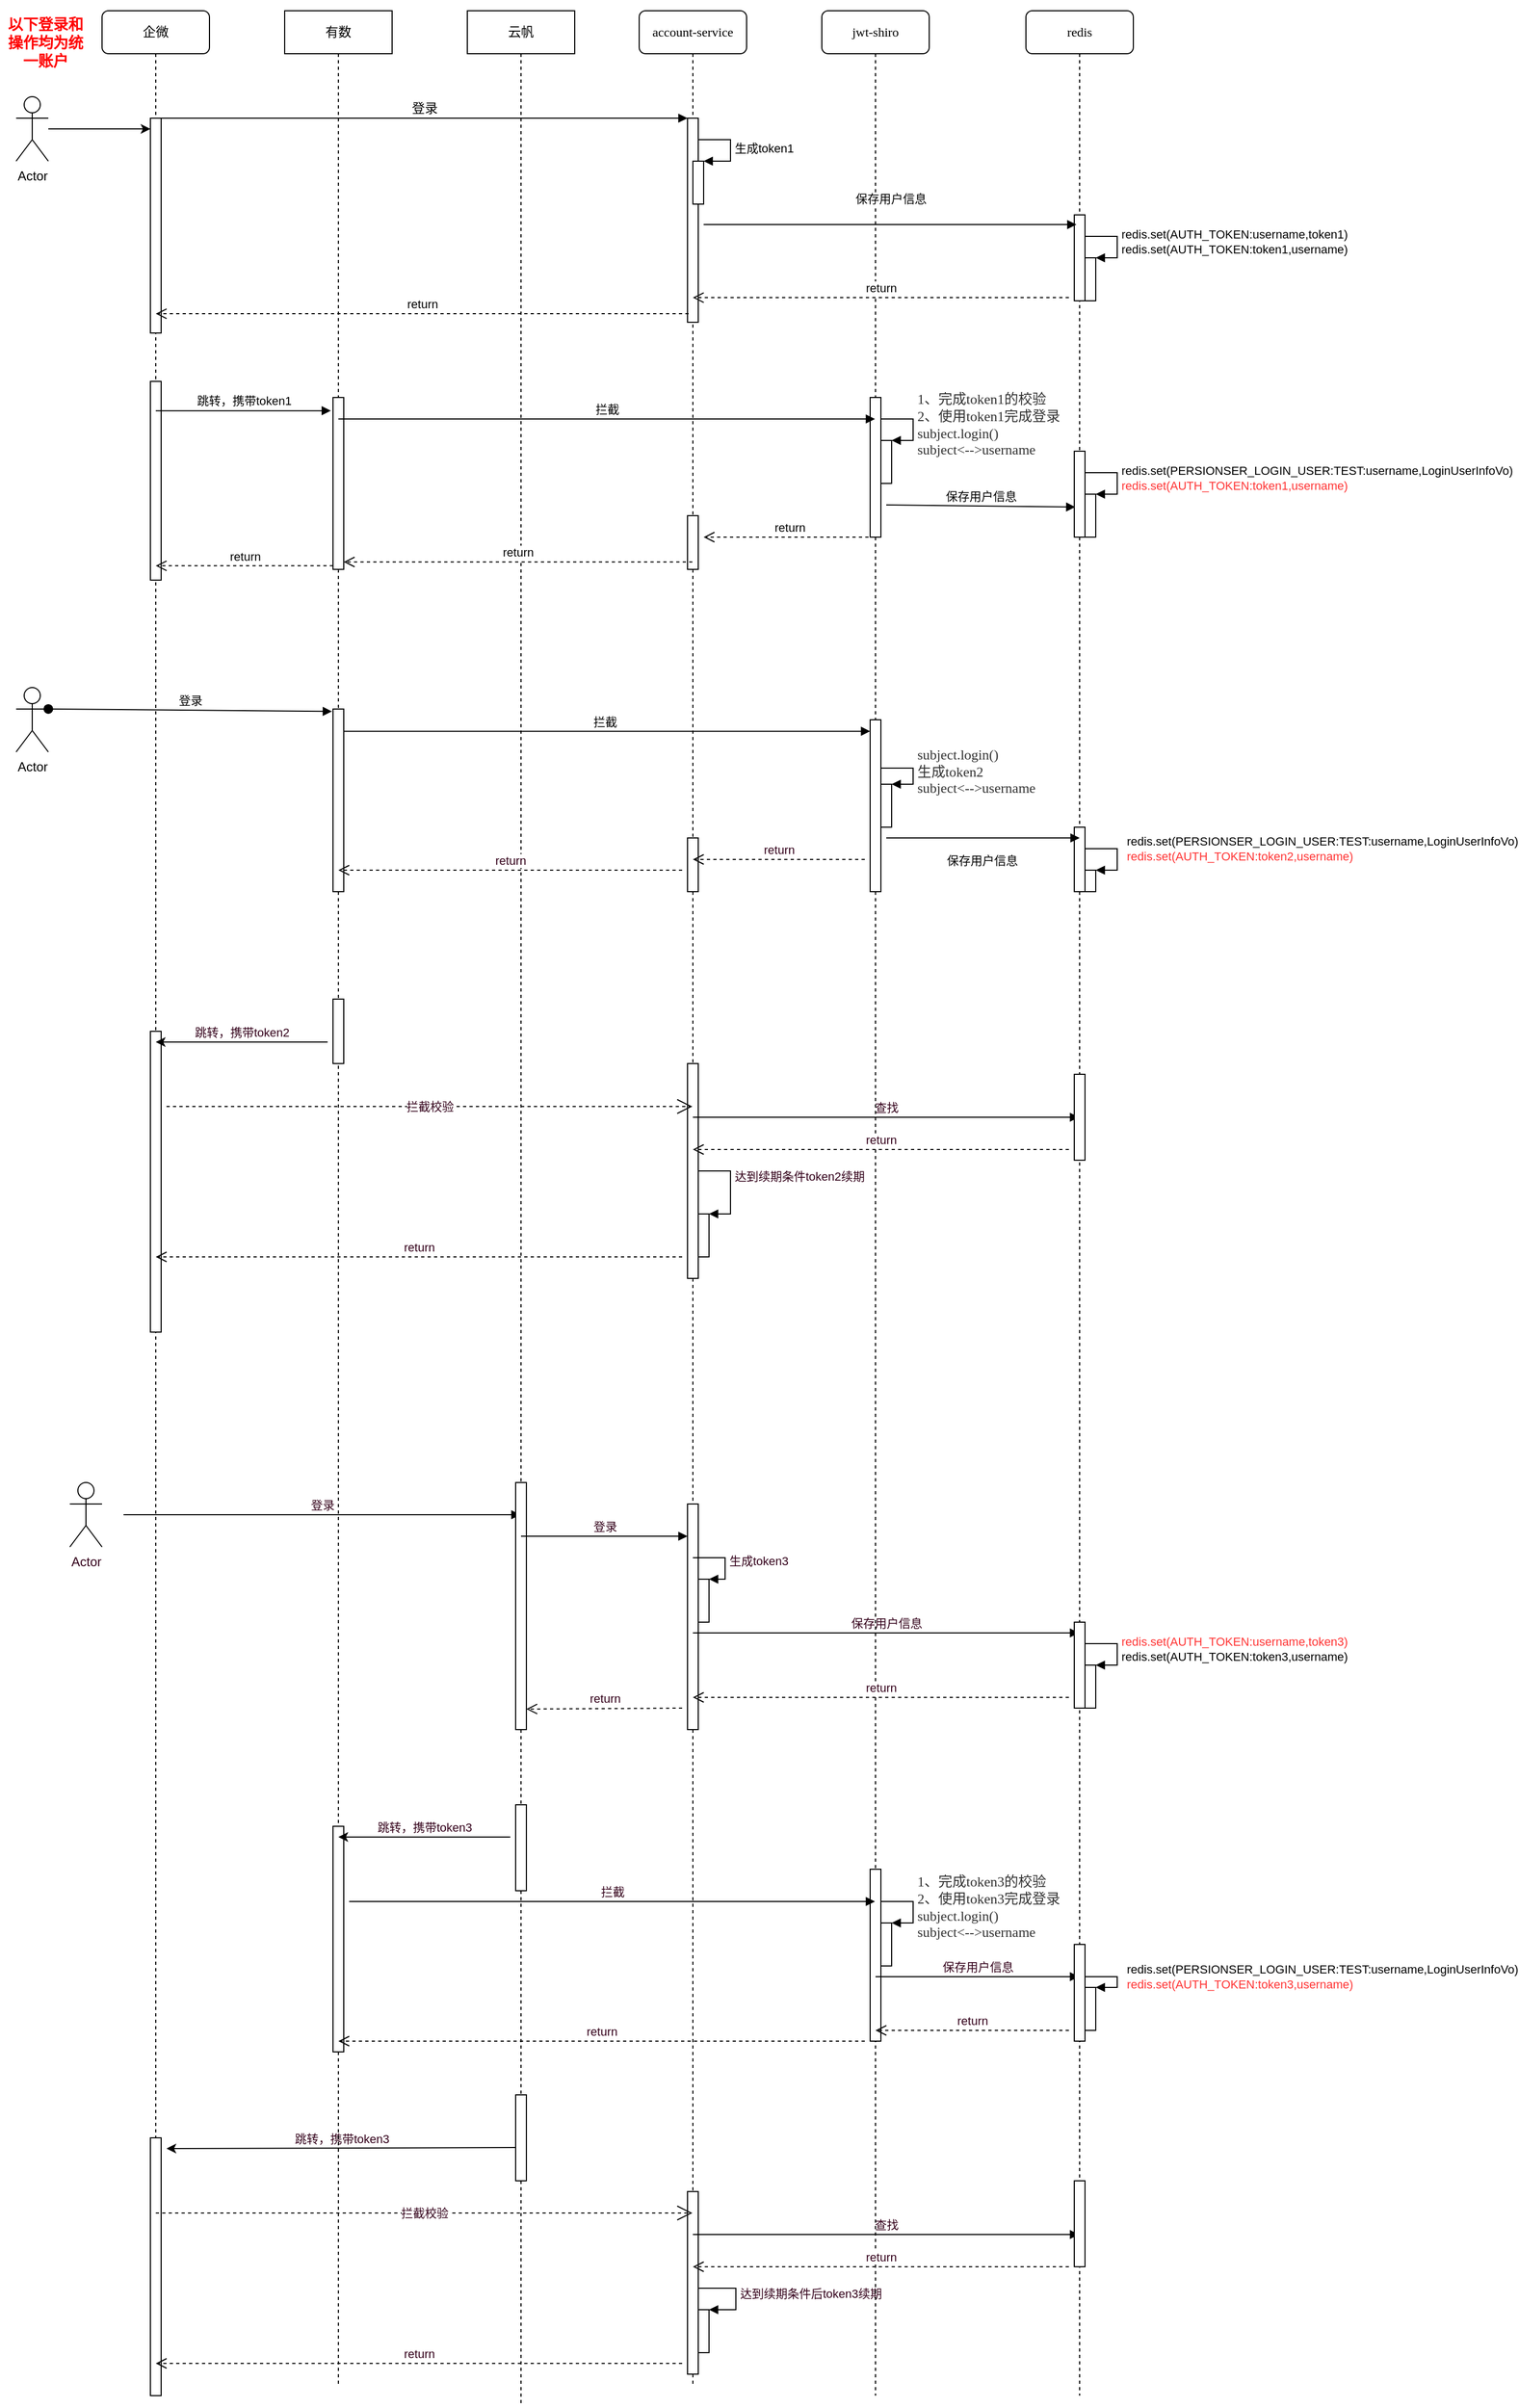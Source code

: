 <mxfile version="20.1.1" type="github">
  <diagram name="Page-1" id="13e1069c-82ec-6db2-03f1-153e76fe0fe0">
    <mxGraphModel dx="1185" dy="635" grid="1" gridSize="10" guides="1" tooltips="1" connect="1" arrows="1" fold="1" page="1" pageScale="1" pageWidth="1100" pageHeight="850" background="none" math="0" shadow="0">
      <root>
        <mxCell id="0" />
        <mxCell id="1" parent="0" />
        <mxCell id="7baba1c4bc27f4b0-2" value="account-service" style="shape=umlLifeline;perimeter=lifelinePerimeter;whiteSpace=wrap;html=1;container=1;collapsible=0;recursiveResize=0;outlineConnect=0;rounded=1;shadow=0;comic=0;labelBackgroundColor=none;strokeWidth=1;fontFamily=Verdana;fontSize=12;align=center;" parent="1" vertex="1">
          <mxGeometry x="600" y="80" width="100" height="2210" as="geometry" />
        </mxCell>
        <mxCell id="7baba1c4bc27f4b0-10" value="" style="html=1;points=[];perimeter=orthogonalPerimeter;rounded=0;shadow=0;comic=0;labelBackgroundColor=none;strokeWidth=1;fontFamily=Verdana;fontSize=12;align=center;" parent="7baba1c4bc27f4b0-2" vertex="1">
          <mxGeometry x="45" y="100" width="10" height="190" as="geometry" />
        </mxCell>
        <mxCell id="cbWRRwvguoUadpIohgbS-17" value="" style="html=1;points=[];perimeter=orthogonalPerimeter;" vertex="1" parent="7baba1c4bc27f4b0-2">
          <mxGeometry x="45" y="770" width="10" height="50" as="geometry" />
        </mxCell>
        <mxCell id="cbWRRwvguoUadpIohgbS-37" value="" style="html=1;points=[];perimeter=orthogonalPerimeter;" vertex="1" parent="7baba1c4bc27f4b0-2">
          <mxGeometry x="50" y="140" width="10" height="40" as="geometry" />
        </mxCell>
        <mxCell id="cbWRRwvguoUadpIohgbS-38" value="生成token1" style="edgeStyle=orthogonalEdgeStyle;html=1;align=left;spacingLeft=2;endArrow=block;rounded=0;entryX=1;entryY=0;" edge="1" target="cbWRRwvguoUadpIohgbS-37" parent="7baba1c4bc27f4b0-2">
          <mxGeometry relative="1" as="geometry">
            <mxPoint x="55" y="120" as="sourcePoint" />
            <Array as="points">
              <mxPoint x="85" y="120" />
            </Array>
          </mxGeometry>
        </mxCell>
        <mxCell id="cbWRRwvguoUadpIohgbS-54" value="" style="html=1;points=[];perimeter=orthogonalPerimeter;" vertex="1" parent="7baba1c4bc27f4b0-2">
          <mxGeometry x="45" y="470" width="10" height="50" as="geometry" />
        </mxCell>
        <mxCell id="cbWRRwvguoUadpIohgbS-68" value="" style="html=1;points=[];perimeter=orthogonalPerimeter;fontColor=#33001A;" vertex="1" parent="7baba1c4bc27f4b0-2">
          <mxGeometry x="45" y="980" width="10" height="200" as="geometry" />
        </mxCell>
        <mxCell id="cbWRRwvguoUadpIohgbS-71" value="查找" style="html=1;verticalAlign=bottom;endArrow=block;rounded=1;fontColor=#33001A;" edge="1" parent="7baba1c4bc27f4b0-2" target="7baba1c4bc27f4b0-4">
          <mxGeometry width="80" relative="1" as="geometry">
            <mxPoint x="50" y="1030" as="sourcePoint" />
            <mxPoint x="130" y="1030" as="targetPoint" />
          </mxGeometry>
        </mxCell>
        <mxCell id="cbWRRwvguoUadpIohgbS-73" value="" style="html=1;points=[];perimeter=orthogonalPerimeter;fontColor=#33001A;" vertex="1" parent="7baba1c4bc27f4b0-2">
          <mxGeometry x="55" y="1120" width="10" height="40" as="geometry" />
        </mxCell>
        <mxCell id="cbWRRwvguoUadpIohgbS-79" value="" style="html=1;points=[];perimeter=orthogonalPerimeter;fontColor=#33001A;" vertex="1" parent="7baba1c4bc27f4b0-2">
          <mxGeometry x="45" y="1390" width="10" height="210" as="geometry" />
        </mxCell>
        <mxCell id="cbWRRwvguoUadpIohgbS-81" value="" style="html=1;points=[];perimeter=orthogonalPerimeter;fontColor=#33001A;" vertex="1" parent="7baba1c4bc27f4b0-2">
          <mxGeometry x="55" y="1460" width="10" height="40" as="geometry" />
        </mxCell>
        <mxCell id="cbWRRwvguoUadpIohgbS-82" value="生成token3" style="edgeStyle=orthogonalEdgeStyle;html=1;align=left;spacingLeft=2;endArrow=block;rounded=0;entryX=1;entryY=0;fontColor=#33001A;" edge="1" target="cbWRRwvguoUadpIohgbS-81" parent="7baba1c4bc27f4b0-2">
          <mxGeometry relative="1" as="geometry">
            <mxPoint x="50" y="1440" as="sourcePoint" />
            <Array as="points">
              <mxPoint x="80" y="1440" />
            </Array>
          </mxGeometry>
        </mxCell>
        <mxCell id="cbWRRwvguoUadpIohgbS-84" value="保存用户信息" style="html=1;verticalAlign=bottom;endArrow=block;rounded=1;fontColor=#33001A;" edge="1" parent="7baba1c4bc27f4b0-2" target="7baba1c4bc27f4b0-4">
          <mxGeometry width="80" relative="1" as="geometry">
            <mxPoint x="50" y="1510" as="sourcePoint" />
            <mxPoint x="130" y="1510" as="targetPoint" />
          </mxGeometry>
        </mxCell>
        <mxCell id="cbWRRwvguoUadpIohgbS-105" value="" style="html=1;points=[];perimeter=orthogonalPerimeter;fontColor=#33001A;" vertex="1" parent="7baba1c4bc27f4b0-2">
          <mxGeometry x="45" y="2030" width="10" height="170" as="geometry" />
        </mxCell>
        <mxCell id="cbWRRwvguoUadpIohgbS-113" value="查找" style="html=1;verticalAlign=bottom;endArrow=block;rounded=1;fontColor=#33001A;" edge="1" parent="7baba1c4bc27f4b0-2" target="7baba1c4bc27f4b0-4">
          <mxGeometry width="80" relative="1" as="geometry">
            <mxPoint x="50" y="2070" as="sourcePoint" />
            <mxPoint x="130" y="2070" as="targetPoint" />
          </mxGeometry>
        </mxCell>
        <mxCell id="cbWRRwvguoUadpIohgbS-115" value="" style="html=1;points=[];perimeter=orthogonalPerimeter;fontColor=#33001A;" vertex="1" parent="7baba1c4bc27f4b0-2">
          <mxGeometry x="55" y="2140" width="10" height="40" as="geometry" />
        </mxCell>
        <mxCell id="cbWRRwvguoUadpIohgbS-116" value="达到续期条件后token3续期" style="edgeStyle=orthogonalEdgeStyle;html=1;align=left;spacingLeft=2;endArrow=block;rounded=0;entryX=1;entryY=0;fontColor=#33001A;" edge="1" target="cbWRRwvguoUadpIohgbS-115" parent="7baba1c4bc27f4b0-2" source="cbWRRwvguoUadpIohgbS-105">
          <mxGeometry relative="1" as="geometry">
            <mxPoint x="60" y="2120" as="sourcePoint" />
            <Array as="points">
              <mxPoint x="90" y="2120" />
              <mxPoint x="90" y="2140" />
            </Array>
          </mxGeometry>
        </mxCell>
        <mxCell id="7baba1c4bc27f4b0-3" value="jwt-shiro" style="shape=umlLifeline;perimeter=lifelinePerimeter;whiteSpace=wrap;html=1;container=1;collapsible=0;recursiveResize=0;outlineConnect=0;rounded=1;shadow=0;comic=0;labelBackgroundColor=none;strokeWidth=1;fontFamily=Verdana;fontSize=12;align=center;" parent="1" vertex="1">
          <mxGeometry x="770" y="80" width="100" height="2220" as="geometry" />
        </mxCell>
        <mxCell id="cbWRRwvguoUadpIohgbS-41" value="" style="html=1;points=[];perimeter=orthogonalPerimeter;" vertex="1" parent="7baba1c4bc27f4b0-3">
          <mxGeometry x="45" y="660" width="10" height="160" as="geometry" />
        </mxCell>
        <mxCell id="cbWRRwvguoUadpIohgbS-47" value="" style="html=1;points=[];perimeter=orthogonalPerimeter;" vertex="1" parent="7baba1c4bc27f4b0-3">
          <mxGeometry x="45" y="360" width="10" height="130" as="geometry" />
        </mxCell>
        <mxCell id="cbWRRwvguoUadpIohgbS-49" value="" style="html=1;points=[];perimeter=orthogonalPerimeter;" vertex="1" parent="7baba1c4bc27f4b0-3">
          <mxGeometry x="55" y="400" width="10" height="40" as="geometry" />
        </mxCell>
        <mxCell id="cbWRRwvguoUadpIohgbS-50" value="&lt;span style=&quot;text-align: center; color: rgb(50, 50, 50); font-family: 微软雅黑; font-size: 13px; background-color: rgba(255, 255, 255, 0.01);&quot;&gt;1、完成token1的校验&lt;br&gt;2、&lt;/span&gt;&lt;span style=&quot;color: rgb(50, 50, 50); font-family: 微软雅黑; font-size: 13px; text-align: center; background-color: rgba(255, 255, 255, 0.01);&quot;&gt;使用token1完成登录&lt;/span&gt;&lt;span style=&quot;text-align: center; color: rgb(50, 50, 50); font-family: 微软雅黑; font-size: 13px; background-color: rgba(255, 255, 255, 0.01);&quot;&gt;&lt;br&gt;subject.login()&lt;/span&gt;&lt;br style=&quot;text-align: center; color: rgb(50, 50, 50); font-family: 微软雅黑; font-size: 13px;&quot;&gt;&lt;span style=&quot;text-align: center; color: rgb(50, 50, 50); font-family: 微软雅黑; font-size: 13px; background-color: rgba(255, 255, 255, 0.01);&quot;&gt;subject&amp;lt;--&amp;gt;username&lt;/span&gt;" style="edgeStyle=orthogonalEdgeStyle;html=1;align=left;spacingLeft=2;endArrow=block;rounded=0;entryX=1;entryY=0;" edge="1" target="cbWRRwvguoUadpIohgbS-49" parent="7baba1c4bc27f4b0-3">
          <mxGeometry relative="1" as="geometry">
            <mxPoint x="55" y="380" as="sourcePoint" />
            <Array as="points">
              <mxPoint x="85" y="380" />
            </Array>
          </mxGeometry>
        </mxCell>
        <mxCell id="cbWRRwvguoUadpIohgbS-51" value="" style="html=1;points=[];perimeter=orthogonalPerimeter;" vertex="1" parent="7baba1c4bc27f4b0-3">
          <mxGeometry x="55" y="720" width="10" height="40" as="geometry" />
        </mxCell>
        <mxCell id="cbWRRwvguoUadpIohgbS-52" value="&lt;span style=&quot;text-align: center; color: rgb(50, 50, 50); font-family: 微软雅黑; font-size: 13px; background-color: rgba(255, 255, 255, 0.01);&quot;&gt;subject.login()&lt;/span&gt;&lt;br style=&quot;text-align: center; color: rgb(50, 50, 50); font-family: 微软雅黑; font-size: 13px;&quot;&gt;&lt;span style=&quot;text-align: center; color: rgb(50, 50, 50); font-family: 微软雅黑; font-size: 13px; background-color: rgba(255, 255, 255, 0.01);&quot;&gt;生成token2&lt;/span&gt;&lt;br style=&quot;text-align: center; color: rgb(50, 50, 50); font-family: 微软雅黑; font-size: 13px;&quot;&gt;&lt;span style=&quot;text-align: center; color: rgb(50, 50, 50); font-family: 微软雅黑; font-size: 13px; background-color: rgba(255, 255, 255, 0.01);&quot;&gt;subject&amp;lt;--&amp;gt;username&lt;/span&gt;" style="edgeStyle=orthogonalEdgeStyle;html=1;align=left;spacingLeft=2;endArrow=block;rounded=0;entryX=1;entryY=0;" edge="1" target="cbWRRwvguoUadpIohgbS-51" parent="7baba1c4bc27f4b0-3">
          <mxGeometry relative="1" as="geometry">
            <mxPoint x="55" y="705" as="sourcePoint" />
            <Array as="points">
              <mxPoint x="85" y="705" />
            </Array>
          </mxGeometry>
        </mxCell>
        <mxCell id="cbWRRwvguoUadpIohgbS-56" value="保存用户信息" style="html=1;verticalAlign=bottom;endArrow=block;rounded=1;entryX=0.1;entryY=0.65;entryDx=0;entryDy=0;entryPerimeter=0;" edge="1" parent="7baba1c4bc27f4b0-3" target="cbWRRwvguoUadpIohgbS-55">
          <mxGeometry width="80" relative="1" as="geometry">
            <mxPoint x="60" y="460" as="sourcePoint" />
            <mxPoint x="140" y="460" as="targetPoint" />
          </mxGeometry>
        </mxCell>
        <mxCell id="cbWRRwvguoUadpIohgbS-92" value="" style="html=1;points=[];perimeter=orthogonalPerimeter;fontColor=#33001A;" vertex="1" parent="7baba1c4bc27f4b0-3">
          <mxGeometry x="45" y="1730" width="10" height="160" as="geometry" />
        </mxCell>
        <mxCell id="cbWRRwvguoUadpIohgbS-94" value="" style="html=1;points=[];perimeter=orthogonalPerimeter;fontColor=#33001A;" vertex="1" parent="7baba1c4bc27f4b0-3">
          <mxGeometry x="55" y="1780" width="10" height="40" as="geometry" />
        </mxCell>
        <mxCell id="cbWRRwvguoUadpIohgbS-95" value="&lt;span style=&quot;text-align: center; color: rgb(50, 50, 50); font-family: 微软雅黑; font-size: 13px; background-color: rgba(255, 255, 255, 0.01);&quot;&gt;1、完成token3的校验&lt;br&gt;2、&lt;/span&gt;&lt;span style=&quot;color: rgb(50, 50, 50); font-family: 微软雅黑; font-size: 13px; text-align: center; background-color: rgba(255, 255, 255, 0.01);&quot;&gt;使用token3完成登录&lt;/span&gt;&lt;span style=&quot;text-align: center; color: rgb(50, 50, 50); font-family: 微软雅黑; font-size: 13px; background-color: rgba(255, 255, 255, 0.01);&quot;&gt;&lt;br&gt;subject.login()&lt;/span&gt;&lt;br style=&quot;text-align: center; color: rgb(50, 50, 50); font-family: 微软雅黑; font-size: 13px;&quot;&gt;&lt;span style=&quot;text-align: center; color: rgb(50, 50, 50); font-family: 微软雅黑; font-size: 13px; background-color: rgba(255, 255, 255, 0.01);&quot;&gt;subject&amp;lt;--&amp;gt;username&lt;/span&gt;" style="edgeStyle=orthogonalEdgeStyle;html=1;align=left;spacingLeft=2;endArrow=block;rounded=0;entryX=1;entryY=0;fontColor=#33001A;" edge="1" target="cbWRRwvguoUadpIohgbS-94" parent="7baba1c4bc27f4b0-3">
          <mxGeometry relative="1" as="geometry">
            <mxPoint x="55" y="1760" as="sourcePoint" />
            <Array as="points">
              <mxPoint x="85" y="1760" />
            </Array>
          </mxGeometry>
        </mxCell>
        <mxCell id="cbWRRwvguoUadpIohgbS-97" value="保存用户信息" style="html=1;verticalAlign=bottom;endArrow=block;rounded=1;fontColor=#33001A;" edge="1" parent="7baba1c4bc27f4b0-3" target="7baba1c4bc27f4b0-4">
          <mxGeometry width="80" relative="1" as="geometry">
            <mxPoint x="50" y="1830" as="sourcePoint" />
            <mxPoint x="130" y="1830" as="targetPoint" />
          </mxGeometry>
        </mxCell>
        <mxCell id="7baba1c4bc27f4b0-4" value="redis" style="shape=umlLifeline;perimeter=lifelinePerimeter;whiteSpace=wrap;html=1;container=1;collapsible=0;recursiveResize=0;outlineConnect=0;rounded=1;shadow=0;comic=0;labelBackgroundColor=none;strokeWidth=1;fontFamily=Verdana;fontSize=12;align=center;" parent="1" vertex="1">
          <mxGeometry x="960" y="80" width="100" height="2220" as="geometry" />
        </mxCell>
        <mxCell id="cbWRRwvguoUadpIohgbS-5" value="" style="html=1;points=[];perimeter=orthogonalPerimeter;" vertex="1" parent="7baba1c4bc27f4b0-4">
          <mxGeometry x="45" y="190" width="10" height="80" as="geometry" />
        </mxCell>
        <mxCell id="cbWRRwvguoUadpIohgbS-24" value="" style="html=1;points=[];perimeter=orthogonalPerimeter;" vertex="1" parent="7baba1c4bc27f4b0-4">
          <mxGeometry x="45" y="760" width="10" height="60" as="geometry" />
        </mxCell>
        <mxCell id="cbWRRwvguoUadpIohgbS-27" value="" style="html=1;points=[];perimeter=orthogonalPerimeter;" vertex="1" parent="7baba1c4bc27f4b0-4">
          <mxGeometry x="55" y="800" width="10" height="20" as="geometry" />
        </mxCell>
        <mxCell id="cbWRRwvguoUadpIohgbS-28" value="&lt;div&gt;redis.set(PERSIONSER_LOGIN_USER:TEST:username,LoginUserInfoVo)&lt;/div&gt;&lt;div&gt;&lt;font color=&quot;#ff3333&quot;&gt;redis.set(AUTH_TOKEN:token2,username)&lt;/font&gt;&lt;/div&gt;" style="edgeStyle=orthogonalEdgeStyle;html=1;align=left;spacingLeft=2;endArrow=block;rounded=0;entryX=1;entryY=0;" edge="1" target="cbWRRwvguoUadpIohgbS-27" parent="7baba1c4bc27f4b0-4">
          <mxGeometry x="0.273" y="5" relative="1" as="geometry">
            <mxPoint x="55" y="820" as="sourcePoint" />
            <Array as="points">
              <mxPoint x="55" y="780" />
              <mxPoint x="85" y="780" />
              <mxPoint x="85" y="800" />
            </Array>
            <mxPoint as="offset" />
          </mxGeometry>
        </mxCell>
        <mxCell id="cbWRRwvguoUadpIohgbS-39" value="" style="html=1;points=[];perimeter=orthogonalPerimeter;" vertex="1" parent="7baba1c4bc27f4b0-4">
          <mxGeometry x="55" y="230" width="10" height="40" as="geometry" />
        </mxCell>
        <mxCell id="cbWRRwvguoUadpIohgbS-40" value="&lt;div&gt;redis.set(AUTH_TOKEN:username,token1)&lt;/div&gt;&lt;div&gt;redis.set(AUTH_TOKEN:token1,username)&lt;/div&gt;" style="edgeStyle=orthogonalEdgeStyle;html=1;align=left;spacingLeft=2;endArrow=block;rounded=0;entryX=1;entryY=0;" edge="1" target="cbWRRwvguoUadpIohgbS-39" parent="7baba1c4bc27f4b0-4">
          <mxGeometry relative="1" as="geometry">
            <mxPoint x="55" y="210" as="sourcePoint" />
            <Array as="points">
              <mxPoint x="85" y="210" />
            </Array>
          </mxGeometry>
        </mxCell>
        <mxCell id="cbWRRwvguoUadpIohgbS-55" value="" style="html=1;points=[];perimeter=orthogonalPerimeter;" vertex="1" parent="7baba1c4bc27f4b0-4">
          <mxGeometry x="45" y="410" width="10" height="80" as="geometry" />
        </mxCell>
        <mxCell id="cbWRRwvguoUadpIohgbS-57" value="" style="html=1;points=[];perimeter=orthogonalPerimeter;" vertex="1" parent="7baba1c4bc27f4b0-4">
          <mxGeometry x="55" y="450" width="10" height="40" as="geometry" />
        </mxCell>
        <mxCell id="cbWRRwvguoUadpIohgbS-58" value="redis.set(PERSIONSER_LOGIN_USER:TEST:username,LoginUserInfoVo)&lt;br&gt;&lt;span style=&quot;color: rgb(255, 51, 51);&quot;&gt;redis.set(AUTH_TOKEN:token1,username)&lt;/span&gt;" style="edgeStyle=orthogonalEdgeStyle;html=1;align=left;spacingLeft=2;endArrow=block;rounded=0;entryX=1;entryY=0;" edge="1" target="cbWRRwvguoUadpIohgbS-57" parent="7baba1c4bc27f4b0-4">
          <mxGeometry relative="1" as="geometry">
            <mxPoint x="55" y="430" as="sourcePoint" />
            <Array as="points">
              <mxPoint x="85" y="430" />
            </Array>
          </mxGeometry>
        </mxCell>
        <mxCell id="cbWRRwvguoUadpIohgbS-69" value="" style="html=1;points=[];perimeter=orthogonalPerimeter;fontColor=#33001A;" vertex="1" parent="7baba1c4bc27f4b0-4">
          <mxGeometry x="45" y="990" width="10" height="80" as="geometry" />
        </mxCell>
        <mxCell id="cbWRRwvguoUadpIohgbS-83" value="" style="html=1;points=[];perimeter=orthogonalPerimeter;fontColor=#33001A;" vertex="1" parent="7baba1c4bc27f4b0-4">
          <mxGeometry x="45" y="1500" width="10" height="80" as="geometry" />
        </mxCell>
        <mxCell id="cbWRRwvguoUadpIohgbS-85" value="" style="html=1;points=[];perimeter=orthogonalPerimeter;fontColor=#33001A;" vertex="1" parent="7baba1c4bc27f4b0-4">
          <mxGeometry x="55" y="1540" width="10" height="40" as="geometry" />
        </mxCell>
        <mxCell id="cbWRRwvguoUadpIohgbS-86" value="&lt;div style=&quot;&quot;&gt;&lt;font color=&quot;#ff3333&quot;&gt;redis.set(AUTH_TOKEN:username,token3)&lt;/font&gt;&lt;/div&gt;&lt;div style=&quot;color: rgb(0, 0, 0);&quot;&gt;redis.set(AUTH_TOKEN:token3,username)&lt;/div&gt;" style="edgeStyle=orthogonalEdgeStyle;html=1;align=left;spacingLeft=2;endArrow=block;rounded=0;entryX=1;entryY=0;fontColor=#33001A;" edge="1" target="cbWRRwvguoUadpIohgbS-85" parent="7baba1c4bc27f4b0-4">
          <mxGeometry relative="1" as="geometry">
            <mxPoint x="55" y="1520" as="sourcePoint" />
            <Array as="points">
              <mxPoint x="85" y="1520" />
            </Array>
          </mxGeometry>
        </mxCell>
        <mxCell id="cbWRRwvguoUadpIohgbS-96" value="" style="html=1;points=[];perimeter=orthogonalPerimeter;fontColor=#33001A;" vertex="1" parent="7baba1c4bc27f4b0-4">
          <mxGeometry x="45" y="1800" width="10" height="90" as="geometry" />
        </mxCell>
        <mxCell id="cbWRRwvguoUadpIohgbS-110" value="" style="html=1;points=[];perimeter=orthogonalPerimeter;fontColor=#33001A;" vertex="1" parent="7baba1c4bc27f4b0-4">
          <mxGeometry x="45" y="2020" width="10" height="80" as="geometry" />
        </mxCell>
        <mxCell id="cbWRRwvguoUadpIohgbS-118" value="" style="html=1;points=[];perimeter=orthogonalPerimeter;fontColor=#33001A;" vertex="1" parent="7baba1c4bc27f4b0-4">
          <mxGeometry x="55" y="1840" width="10" height="40" as="geometry" />
        </mxCell>
        <mxCell id="cbWRRwvguoUadpIohgbS-119" value="&lt;span style=&quot;color: rgb(0, 0, 0);&quot;&gt;redis.set(PERSIONSER_LOGIN_USER:TEST:username,LoginUserInfoVo)&lt;/span&gt;&lt;br style=&quot;color: rgb(0, 0, 0);&quot;&gt;&lt;span style=&quot;color: rgb(255, 51, 51);&quot;&gt;redis.set(AUTH_TOKEN:token3,username)&lt;/span&gt;" style="edgeStyle=orthogonalEdgeStyle;html=1;align=left;spacingLeft=2;endArrow=block;rounded=0;entryX=1;entryY=0;fontColor=#33001A;" edge="1" target="cbWRRwvguoUadpIohgbS-118" parent="7baba1c4bc27f4b0-4">
          <mxGeometry y="5" relative="1" as="geometry">
            <mxPoint x="55" y="1830" as="sourcePoint" />
            <Array as="points">
              <mxPoint x="85" y="1830" />
            </Array>
            <mxPoint as="offset" />
          </mxGeometry>
        </mxCell>
        <mxCell id="7baba1c4bc27f4b0-8" value="企微" style="shape=umlLifeline;perimeter=lifelinePerimeter;whiteSpace=wrap;html=1;container=1;collapsible=0;recursiveResize=0;outlineConnect=0;rounded=1;shadow=0;comic=0;labelBackgroundColor=none;strokeWidth=1;fontFamily=Verdana;fontSize=12;align=center;" parent="1" vertex="1">
          <mxGeometry x="100" y="80" width="100" height="2220" as="geometry" />
        </mxCell>
        <mxCell id="7baba1c4bc27f4b0-9" value="" style="html=1;points=[];perimeter=orthogonalPerimeter;rounded=0;shadow=0;comic=0;labelBackgroundColor=none;strokeWidth=1;fontFamily=Verdana;fontSize=12;align=center;" parent="7baba1c4bc27f4b0-8" vertex="1">
          <mxGeometry x="45" y="100" width="10" height="200" as="geometry" />
        </mxCell>
        <mxCell id="cbWRRwvguoUadpIohgbS-43" value="" style="html=1;points=[];perimeter=orthogonalPerimeter;" vertex="1" parent="7baba1c4bc27f4b0-8">
          <mxGeometry x="45" y="345" width="10" height="185" as="geometry" />
        </mxCell>
        <mxCell id="cbWRRwvguoUadpIohgbS-65" value="" style="html=1;points=[];perimeter=orthogonalPerimeter;fontColor=#33001A;" vertex="1" parent="7baba1c4bc27f4b0-8">
          <mxGeometry x="45" y="950" width="10" height="280" as="geometry" />
        </mxCell>
        <mxCell id="cbWRRwvguoUadpIohgbS-67" value="拦截校验" style="endArrow=open;endSize=12;dashed=1;html=1;rounded=1;fontColor=#33001A;" edge="1" parent="7baba1c4bc27f4b0-8" target="7baba1c4bc27f4b0-2">
          <mxGeometry width="160" relative="1" as="geometry">
            <mxPoint x="60" y="1020" as="sourcePoint" />
            <mxPoint x="220" y="1020" as="targetPoint" />
          </mxGeometry>
        </mxCell>
        <mxCell id="cbWRRwvguoUadpIohgbS-78" value="登录" style="html=1;verticalAlign=bottom;endArrow=block;rounded=1;fontColor=#33001A;" edge="1" parent="7baba1c4bc27f4b0-8" target="cbWRRwvguoUadpIohgbS-14">
          <mxGeometry width="80" relative="1" as="geometry">
            <mxPoint x="20" y="1400" as="sourcePoint" />
            <mxPoint x="100" y="1400" as="targetPoint" />
          </mxGeometry>
        </mxCell>
        <mxCell id="cbWRRwvguoUadpIohgbS-103" value="" style="html=1;points=[];perimeter=orthogonalPerimeter;fontColor=#33001A;" vertex="1" parent="7baba1c4bc27f4b0-8">
          <mxGeometry x="45" y="1980" width="10" height="240" as="geometry" />
        </mxCell>
        <mxCell id="cbWRRwvguoUadpIohgbS-104" value="跳转，携带token3" style="html=1;verticalAlign=bottom;endArrow=none;rounded=1;fontColor=#33001A;startArrow=classic;startFill=1;endFill=0;entryX=0.1;entryY=0.613;entryDx=0;entryDy=0;entryPerimeter=0;" edge="1" parent="7baba1c4bc27f4b0-8" target="cbWRRwvguoUadpIohgbS-102">
          <mxGeometry width="80" relative="1" as="geometry">
            <mxPoint x="60" y="1990" as="sourcePoint" />
            <mxPoint x="140" y="1990" as="targetPoint" />
          </mxGeometry>
        </mxCell>
        <mxCell id="cbWRRwvguoUadpIohgbS-107" value="Use" style="endArrow=open;endSize=12;dashed=1;html=1;rounded=1;fontColor=#33001A;" edge="1" parent="7baba1c4bc27f4b0-8" target="7baba1c4bc27f4b0-2">
          <mxGeometry width="160" relative="1" as="geometry">
            <mxPoint x="50" y="2050" as="sourcePoint" />
            <mxPoint x="210" y="2050" as="targetPoint" />
          </mxGeometry>
        </mxCell>
        <mxCell id="cbWRRwvguoUadpIohgbS-109" value="拦截校验" style="edgeLabel;html=1;align=center;verticalAlign=middle;resizable=0;points=[];fontColor=#33001A;" vertex="1" connectable="0" parent="cbWRRwvguoUadpIohgbS-107">
          <mxGeometry x="0.073" y="3" relative="1" as="geometry">
            <mxPoint x="-18" y="3" as="offset" />
          </mxGeometry>
        </mxCell>
        <mxCell id="7baba1c4bc27f4b0-11" value="登录" style="html=1;verticalAlign=bottom;endArrow=block;entryX=0;entryY=0;labelBackgroundColor=none;fontFamily=Verdana;fontSize=12;edgeStyle=elbowEdgeStyle;elbow=vertical;" parent="1" source="7baba1c4bc27f4b0-9" target="7baba1c4bc27f4b0-10" edge="1">
          <mxGeometry relative="1" as="geometry">
            <mxPoint x="220" y="190" as="sourcePoint" />
          </mxGeometry>
        </mxCell>
        <mxCell id="cbWRRwvguoUadpIohgbS-6" value="保存用户信息" style="html=1;verticalAlign=bottom;startArrow=none;endArrow=block;startSize=8;rounded=1;startFill=0;entryX=0.2;entryY=0.113;entryDx=0;entryDy=0;entryPerimeter=0;" edge="1" target="cbWRRwvguoUadpIohgbS-5" parent="1">
          <mxGeometry y="15" relative="1" as="geometry">
            <mxPoint x="660" y="279" as="sourcePoint" />
            <Array as="points" />
            <mxPoint as="offset" />
          </mxGeometry>
        </mxCell>
        <mxCell id="cbWRRwvguoUadpIohgbS-13" value="" style="edgeStyle=orthogonalEdgeStyle;rounded=0;orthogonalLoop=1;jettySize=auto;html=1;" edge="1" parent="1" source="cbWRRwvguoUadpIohgbS-12" target="7baba1c4bc27f4b0-9">
          <mxGeometry relative="1" as="geometry">
            <Array as="points">
              <mxPoint x="100" y="190" />
              <mxPoint x="100" y="190" />
            </Array>
          </mxGeometry>
        </mxCell>
        <mxCell id="cbWRRwvguoUadpIohgbS-12" value="Actor" style="shape=umlActor;verticalLabelPosition=bottom;verticalAlign=top;html=1;" vertex="1" parent="1">
          <mxGeometry x="20" y="160" width="30" height="60" as="geometry" />
        </mxCell>
        <mxCell id="cbWRRwvguoUadpIohgbS-14" value="云帆" style="shape=umlLifeline;perimeter=lifelinePerimeter;whiteSpace=wrap;html=1;container=1;collapsible=0;recursiveResize=0;outlineConnect=0;" vertex="1" parent="1">
          <mxGeometry x="440" y="80" width="100" height="2230" as="geometry" />
        </mxCell>
        <mxCell id="cbWRRwvguoUadpIohgbS-76" value="" style="html=1;points=[];perimeter=orthogonalPerimeter;fontColor=#33001A;" vertex="1" parent="cbWRRwvguoUadpIohgbS-14">
          <mxGeometry x="45" y="1370" width="10" height="230" as="geometry" />
        </mxCell>
        <mxCell id="cbWRRwvguoUadpIohgbS-80" value="登录" style="html=1;verticalAlign=bottom;endArrow=block;rounded=1;fontColor=#33001A;" edge="1" parent="cbWRRwvguoUadpIohgbS-14" target="cbWRRwvguoUadpIohgbS-79">
          <mxGeometry width="80" relative="1" as="geometry">
            <mxPoint x="50" y="1420" as="sourcePoint" />
            <mxPoint x="130" y="1420" as="targetPoint" />
          </mxGeometry>
        </mxCell>
        <mxCell id="cbWRRwvguoUadpIohgbS-89" value="" style="html=1;points=[];perimeter=orthogonalPerimeter;fontColor=#33001A;" vertex="1" parent="cbWRRwvguoUadpIohgbS-14">
          <mxGeometry x="45" y="1670" width="10" height="80" as="geometry" />
        </mxCell>
        <mxCell id="cbWRRwvguoUadpIohgbS-102" value="" style="html=1;points=[];perimeter=orthogonalPerimeter;fontColor=#33001A;" vertex="1" parent="cbWRRwvguoUadpIohgbS-14">
          <mxGeometry x="45" y="1940" width="10" height="80" as="geometry" />
        </mxCell>
        <mxCell id="cbWRRwvguoUadpIohgbS-15" value="Actor" style="shape=umlActor;verticalLabelPosition=bottom;verticalAlign=top;html=1;" vertex="1" parent="1">
          <mxGeometry x="20" y="710" width="30" height="60" as="geometry" />
        </mxCell>
        <mxCell id="cbWRRwvguoUadpIohgbS-18" value="登录" style="html=1;verticalAlign=bottom;startArrow=oval;endArrow=block;startSize=8;rounded=1;exitX=1;exitY=0.333;exitDx=0;exitDy=0;exitPerimeter=0;entryX=-0.1;entryY=0.013;entryDx=0;entryDy=0;entryPerimeter=0;" edge="1" target="cbWRRwvguoUadpIohgbS-31" parent="1" source="cbWRRwvguoUadpIohgbS-15">
          <mxGeometry relative="1" as="geometry">
            <mxPoint x="235" y="730" as="sourcePoint" />
          </mxGeometry>
        </mxCell>
        <mxCell id="cbWRRwvguoUadpIohgbS-21" value="拦截" style="html=1;verticalAlign=bottom;startArrow=none;endArrow=block;startSize=8;rounded=1;startFill=0;entryX=0;entryY=0.067;entryDx=0;entryDy=0;entryPerimeter=0;" edge="1" target="cbWRRwvguoUadpIohgbS-41" parent="1" source="cbWRRwvguoUadpIohgbS-30">
          <mxGeometry relative="1" as="geometry">
            <mxPoint x="660" y="750" as="sourcePoint" />
          </mxGeometry>
        </mxCell>
        <mxCell id="cbWRRwvguoUadpIohgbS-10" value="return" style="html=1;verticalAlign=bottom;endArrow=open;dashed=1;endSize=8;rounded=0;exitX=-0.5;exitY=0.963;exitDx=0;exitDy=0;exitPerimeter=0;" edge="1" parent="1" source="cbWRRwvguoUadpIohgbS-5" target="7baba1c4bc27f4b0-2">
          <mxGeometry relative="1" as="geometry">
            <mxPoint x="715" y="330" as="sourcePoint" />
            <mxPoint x="635" y="330" as="targetPoint" />
          </mxGeometry>
        </mxCell>
        <mxCell id="cbWRRwvguoUadpIohgbS-30" value="有数" style="shape=umlLifeline;perimeter=lifelinePerimeter;whiteSpace=wrap;html=1;container=1;collapsible=0;recursiveResize=0;outlineConnect=0;" vertex="1" parent="1">
          <mxGeometry x="270" y="80" width="100" height="2210" as="geometry" />
        </mxCell>
        <mxCell id="cbWRRwvguoUadpIohgbS-31" value="" style="html=1;points=[];perimeter=orthogonalPerimeter;" vertex="1" parent="cbWRRwvguoUadpIohgbS-30">
          <mxGeometry x="45" y="650" width="10" height="170" as="geometry" />
        </mxCell>
        <mxCell id="cbWRRwvguoUadpIohgbS-45" value="" style="html=1;points=[];perimeter=orthogonalPerimeter;" vertex="1" parent="cbWRRwvguoUadpIohgbS-30">
          <mxGeometry x="45" y="360" width="10" height="160" as="geometry" />
        </mxCell>
        <mxCell id="cbWRRwvguoUadpIohgbS-48" value="拦截" style="html=1;verticalAlign=bottom;endArrow=block;rounded=1;" edge="1" parent="cbWRRwvguoUadpIohgbS-30" target="7baba1c4bc27f4b0-3">
          <mxGeometry width="80" relative="1" as="geometry">
            <mxPoint x="50" y="380" as="sourcePoint" />
            <mxPoint x="130" y="380" as="targetPoint" />
          </mxGeometry>
        </mxCell>
        <mxCell id="cbWRRwvguoUadpIohgbS-64" value="" style="html=1;points=[];perimeter=orthogonalPerimeter;fontColor=#33001A;" vertex="1" parent="cbWRRwvguoUadpIohgbS-30">
          <mxGeometry x="45" y="920" width="10" height="60" as="geometry" />
        </mxCell>
        <mxCell id="cbWRRwvguoUadpIohgbS-90" value="" style="html=1;points=[];perimeter=orthogonalPerimeter;fontColor=#33001A;" vertex="1" parent="cbWRRwvguoUadpIohgbS-30">
          <mxGeometry x="45" y="1690" width="10" height="210" as="geometry" />
        </mxCell>
        <mxCell id="cbWRRwvguoUadpIohgbS-93" value="拦截" style="html=1;verticalAlign=bottom;endArrow=block;rounded=1;fontColor=#33001A;" edge="1" parent="cbWRRwvguoUadpIohgbS-30" target="7baba1c4bc27f4b0-3">
          <mxGeometry width="80" relative="1" as="geometry">
            <mxPoint x="60" y="1760" as="sourcePoint" />
            <mxPoint x="140" y="1760" as="targetPoint" />
          </mxGeometry>
        </mxCell>
        <mxCell id="cbWRRwvguoUadpIohgbS-11" value="return" style="html=1;verticalAlign=bottom;endArrow=open;dashed=1;endSize=8;rounded=0;exitX=0.1;exitY=0.958;exitDx=0;exitDy=0;exitPerimeter=0;" edge="1" parent="1" source="7baba1c4bc27f4b0-10" target="7baba1c4bc27f4b0-8">
          <mxGeometry relative="1" as="geometry">
            <mxPoint x="235" y="399.5" as="sourcePoint" />
            <mxPoint x="155" y="399.5" as="targetPoint" />
            <Array as="points" />
          </mxGeometry>
        </mxCell>
        <mxCell id="cbWRRwvguoUadpIohgbS-26" value="保存用户信息" style="html=1;verticalAlign=bottom;endArrow=block;rounded=1;" edge="1" parent="1">
          <mxGeometry x="-0.024" y="-30" width="80" relative="1" as="geometry">
            <mxPoint x="830" y="850" as="sourcePoint" />
            <mxPoint x="1010" y="850" as="targetPoint" />
            <mxPoint x="1" as="offset" />
          </mxGeometry>
        </mxCell>
        <mxCell id="cbWRRwvguoUadpIohgbS-59" value="return" style="html=1;verticalAlign=bottom;endArrow=open;dashed=1;endSize=8;rounded=1;entryX=1;entryY=0.957;entryDx=0;entryDy=0;entryPerimeter=0;" edge="1" parent="1" source="7baba1c4bc27f4b0-2" target="cbWRRwvguoUadpIohgbS-45">
          <mxGeometry relative="1" as="geometry">
            <mxPoint x="640" y="540" as="sourcePoint" />
            <mxPoint x="560" y="540" as="targetPoint" />
          </mxGeometry>
        </mxCell>
        <mxCell id="cbWRRwvguoUadpIohgbS-60" value="return" style="html=1;verticalAlign=bottom;endArrow=open;dashed=1;endSize=8;rounded=1;exitX=0;exitY=0.979;exitDx=0;exitDy=0;exitPerimeter=0;" edge="1" parent="1" source="cbWRRwvguoUadpIohgbS-45" target="7baba1c4bc27f4b0-8">
          <mxGeometry relative="1" as="geometry">
            <mxPoint x="310" y="560" as="sourcePoint" />
            <mxPoint x="230" y="560" as="targetPoint" />
          </mxGeometry>
        </mxCell>
        <mxCell id="cbWRRwvguoUadpIohgbS-61" value="&lt;h3&gt;&lt;b&gt;&lt;font color=&quot;#ff0000&quot;&gt;以下登录和操作均为统一账户&lt;/font&gt;&lt;/b&gt;&lt;/h3&gt;" style="text;html=1;strokeColor=none;fillColor=none;align=center;verticalAlign=middle;whiteSpace=wrap;rounded=0;" vertex="1" parent="1">
          <mxGeometry x="5" y="90" width="85" height="40" as="geometry" />
        </mxCell>
        <mxCell id="cbWRRwvguoUadpIohgbS-62" value="&lt;font color=&quot;#33001a&quot;&gt;return&lt;/font&gt;" style="html=1;verticalAlign=bottom;endArrow=open;dashed=1;endSize=8;rounded=1;fontColor=#FF0000;" edge="1" parent="1" target="7baba1c4bc27f4b0-2">
          <mxGeometry relative="1" as="geometry">
            <mxPoint x="810" y="870" as="sourcePoint" />
            <mxPoint x="660" y="850" as="targetPoint" />
          </mxGeometry>
        </mxCell>
        <mxCell id="cbWRRwvguoUadpIohgbS-63" value="return" style="html=1;verticalAlign=bottom;endArrow=open;dashed=1;endSize=8;rounded=1;fontColor=#33001A;" edge="1" parent="1" target="cbWRRwvguoUadpIohgbS-30">
          <mxGeometry relative="1" as="geometry">
            <mxPoint x="640" y="880" as="sourcePoint" />
            <mxPoint x="560" y="860" as="targetPoint" />
          </mxGeometry>
        </mxCell>
        <mxCell id="cbWRRwvguoUadpIohgbS-53" value="return" style="html=1;verticalAlign=bottom;endArrow=open;dashed=1;endSize=8;rounded=1;" edge="1" parent="1" source="7baba1c4bc27f4b0-3">
          <mxGeometry relative="1" as="geometry">
            <mxPoint x="735" y="520" as="sourcePoint" />
            <mxPoint x="660" y="570" as="targetPoint" />
          </mxGeometry>
        </mxCell>
        <mxCell id="cbWRRwvguoUadpIohgbS-66" value="跳转，携带token2" style="html=1;verticalAlign=bottom;endArrow=none;rounded=1;fontColor=#33001A;startArrow=classic;startFill=1;endFill=0;" edge="1" parent="1" source="7baba1c4bc27f4b0-8">
          <mxGeometry width="80" relative="1" as="geometry">
            <mxPoint x="230" y="1040" as="sourcePoint" />
            <mxPoint x="310" y="1040" as="targetPoint" />
          </mxGeometry>
        </mxCell>
        <mxCell id="cbWRRwvguoUadpIohgbS-46" value="跳转，携带token1" style="html=1;verticalAlign=bottom;endArrow=block;rounded=1;entryX=-0.2;entryY=0.077;entryDx=0;entryDy=0;entryPerimeter=0;" edge="1" parent="1" source="7baba1c4bc27f4b0-8" target="cbWRRwvguoUadpIohgbS-45">
          <mxGeometry width="80" relative="1" as="geometry">
            <mxPoint x="150" y="430" as="sourcePoint" />
            <mxPoint x="230" y="430" as="targetPoint" />
          </mxGeometry>
        </mxCell>
        <mxCell id="cbWRRwvguoUadpIohgbS-72" value="return" style="html=1;verticalAlign=bottom;endArrow=open;dashed=1;endSize=8;rounded=1;fontColor=#33001A;" edge="1" parent="1" target="7baba1c4bc27f4b0-2">
          <mxGeometry relative="1" as="geometry">
            <mxPoint x="1000" y="1140" as="sourcePoint" />
            <mxPoint x="920" y="1140" as="targetPoint" />
          </mxGeometry>
        </mxCell>
        <mxCell id="cbWRRwvguoUadpIohgbS-74" value="达到续期条件token2续期" style="edgeStyle=orthogonalEdgeStyle;html=1;align=left;spacingLeft=2;endArrow=block;rounded=0;entryX=1;entryY=0;fontColor=#33001A;" edge="1" target="cbWRRwvguoUadpIohgbS-73" parent="1">
          <mxGeometry relative="1" as="geometry">
            <mxPoint x="655" y="1140" as="sourcePoint" />
            <Array as="points">
              <mxPoint x="655" y="1160" />
              <mxPoint x="685" y="1160" />
              <mxPoint x="685" y="1200" />
            </Array>
          </mxGeometry>
        </mxCell>
        <mxCell id="cbWRRwvguoUadpIohgbS-75" value="return" style="html=1;verticalAlign=bottom;endArrow=open;dashed=1;endSize=8;rounded=1;fontColor=#33001A;" edge="1" parent="1" target="7baba1c4bc27f4b0-8">
          <mxGeometry relative="1" as="geometry">
            <mxPoint x="640" y="1240" as="sourcePoint" />
            <mxPoint x="560" y="1240" as="targetPoint" />
          </mxGeometry>
        </mxCell>
        <mxCell id="cbWRRwvguoUadpIohgbS-77" value="Actor" style="shape=umlActor;verticalLabelPosition=bottom;verticalAlign=top;html=1;fontColor=#33001A;" vertex="1" parent="1">
          <mxGeometry x="70" y="1450" width="30" height="60" as="geometry" />
        </mxCell>
        <mxCell id="cbWRRwvguoUadpIohgbS-87" value="return" style="html=1;verticalAlign=bottom;endArrow=open;dashed=1;endSize=8;rounded=1;fontColor=#33001A;" edge="1" parent="1" target="7baba1c4bc27f4b0-2">
          <mxGeometry relative="1" as="geometry">
            <mxPoint x="1000" y="1650" as="sourcePoint" />
            <mxPoint x="920" y="1650" as="targetPoint" />
          </mxGeometry>
        </mxCell>
        <mxCell id="cbWRRwvguoUadpIohgbS-88" value="return" style="html=1;verticalAlign=bottom;endArrow=open;dashed=1;endSize=8;rounded=1;fontColor=#33001A;entryX=1;entryY=0.917;entryDx=0;entryDy=0;entryPerimeter=0;" edge="1" parent="1" target="cbWRRwvguoUadpIohgbS-76">
          <mxGeometry relative="1" as="geometry">
            <mxPoint x="640" y="1660" as="sourcePoint" />
            <mxPoint x="560" y="1660" as="targetPoint" />
          </mxGeometry>
        </mxCell>
        <mxCell id="cbWRRwvguoUadpIohgbS-91" value="跳转，携带token3" style="html=1;verticalAlign=bottom;endArrow=none;rounded=1;fontColor=#33001A;startArrow=classic;startFill=1;endFill=0;" edge="1" parent="1" source="cbWRRwvguoUadpIohgbS-30">
          <mxGeometry width="80" relative="1" as="geometry">
            <mxPoint x="400" y="1780" as="sourcePoint" />
            <mxPoint x="480" y="1780" as="targetPoint" />
          </mxGeometry>
        </mxCell>
        <mxCell id="cbWRRwvguoUadpIohgbS-100" value="return" style="html=1;verticalAlign=bottom;endArrow=open;dashed=1;endSize=8;rounded=1;fontColor=#33001A;" edge="1" parent="1" target="7baba1c4bc27f4b0-3">
          <mxGeometry relative="1" as="geometry">
            <mxPoint x="1000" y="1960" as="sourcePoint" />
            <mxPoint x="920" y="1960" as="targetPoint" />
          </mxGeometry>
        </mxCell>
        <mxCell id="cbWRRwvguoUadpIohgbS-101" value="return" style="html=1;verticalAlign=bottom;endArrow=open;dashed=1;endSize=8;rounded=1;fontColor=#33001A;" edge="1" parent="1" target="cbWRRwvguoUadpIohgbS-30">
          <mxGeometry relative="1" as="geometry">
            <mxPoint x="810" y="1970" as="sourcePoint" />
            <mxPoint x="730" y="1970" as="targetPoint" />
          </mxGeometry>
        </mxCell>
        <mxCell id="cbWRRwvguoUadpIohgbS-114" value="return" style="html=1;verticalAlign=bottom;endArrow=open;dashed=1;endSize=8;rounded=1;fontColor=#33001A;" edge="1" parent="1" target="7baba1c4bc27f4b0-2">
          <mxGeometry relative="1" as="geometry">
            <mxPoint x="1000" y="2180" as="sourcePoint" />
            <mxPoint x="920" y="2180" as="targetPoint" />
          </mxGeometry>
        </mxCell>
        <mxCell id="cbWRRwvguoUadpIohgbS-117" value="return" style="html=1;verticalAlign=bottom;endArrow=open;dashed=1;endSize=8;rounded=1;fontColor=#33001A;" edge="1" parent="1" target="7baba1c4bc27f4b0-8">
          <mxGeometry relative="1" as="geometry">
            <mxPoint x="640" y="2270" as="sourcePoint" />
            <mxPoint x="560" y="2270" as="targetPoint" />
          </mxGeometry>
        </mxCell>
      </root>
    </mxGraphModel>
  </diagram>
</mxfile>
